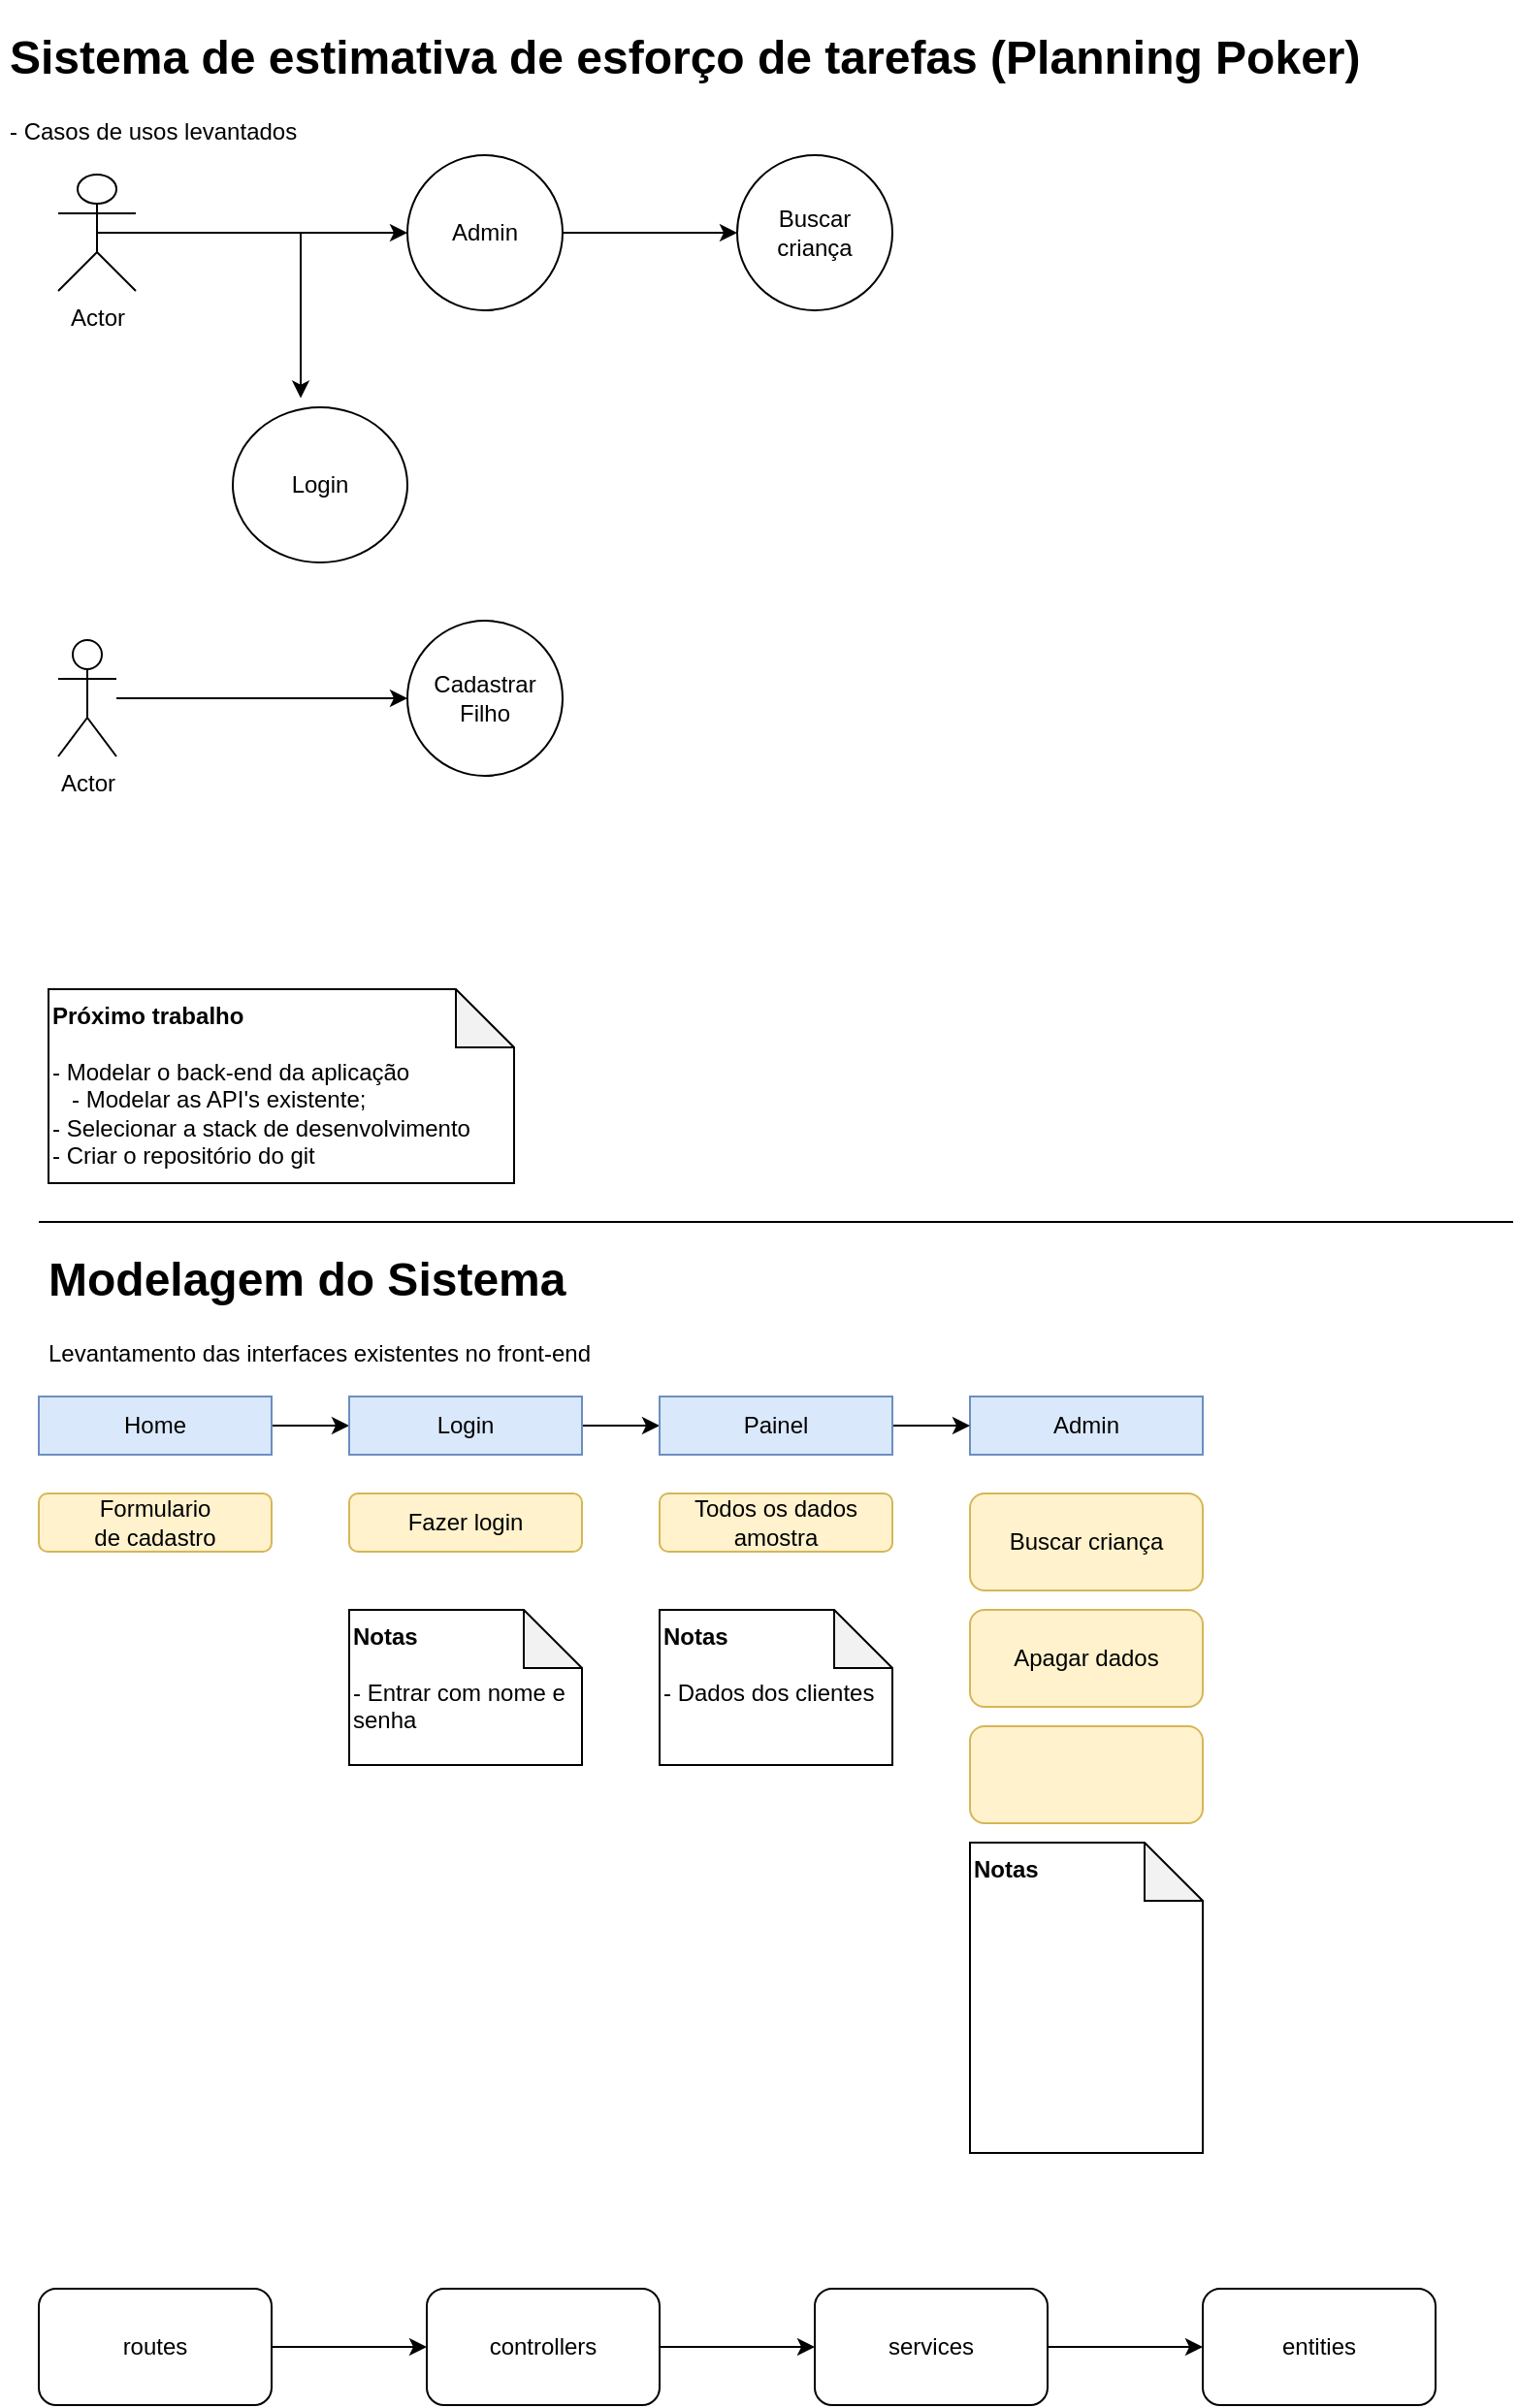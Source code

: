 <mxfile version="22.1.8" type="device">
  <diagram name="Page-1" id="IjB7B4lOEfMEQxcNMjZF">
    <mxGraphModel dx="832" dy="481" grid="1" gridSize="10" guides="1" tooltips="1" connect="1" arrows="1" fold="1" page="1" pageScale="1" pageWidth="827" pageHeight="1169" math="0" shadow="0">
      <root>
        <mxCell id="0" />
        <mxCell id="1" parent="0" />
        <mxCell id="GDiifOnbCZf64zUuV2Aj-7" style="rounded=0;orthogonalLoop=1;jettySize=auto;html=1;entryX=0;entryY=0.5;entryDx=0;entryDy=0;" parent="1" source="GDiifOnbCZf64zUuV2Aj-1" target="GDiifOnbCZf64zUuV2Aj-6" edge="1">
          <mxGeometry relative="1" as="geometry" />
        </mxCell>
        <mxCell id="GDiifOnbCZf64zUuV2Aj-1" value="Actor" style="shape=umlActor;verticalLabelPosition=bottom;verticalAlign=top;html=1;outlineConnect=0;" parent="1" vertex="1">
          <mxGeometry x="50" y="340" width="30" height="60" as="geometry" />
        </mxCell>
        <mxCell id="GDiifOnbCZf64zUuV2Aj-4" value="&lt;h1&gt;Sistema de estimativa de esforço de tarefas (Planning Poker)&lt;/h1&gt;&lt;p&gt;- Casos de usos levantados&lt;/p&gt;" style="text;html=1;strokeColor=none;fillColor=none;spacing=5;spacingTop=-20;whiteSpace=wrap;overflow=hidden;rounded=0;" parent="1" vertex="1">
          <mxGeometry x="20" y="20" width="770" height="80" as="geometry" />
        </mxCell>
        <mxCell id="GDiifOnbCZf64zUuV2Aj-6" value="Cadastrar Filho" style="ellipse;whiteSpace=wrap;html=1;aspect=fixed;" parent="1" vertex="1">
          <mxGeometry x="230" y="330" width="80" height="80" as="geometry" />
        </mxCell>
        <mxCell id="GDiifOnbCZf64zUuV2Aj-25" value="Login" style="ellipse;whiteSpace=wrap;html=1;" parent="1" vertex="1">
          <mxGeometry x="140" y="220" width="90" height="80" as="geometry" />
        </mxCell>
        <mxCell id="GDiifOnbCZf64zUuV2Aj-29" value="" style="endArrow=none;html=1;rounded=0;" parent="1" edge="1">
          <mxGeometry width="50" height="50" relative="1" as="geometry">
            <mxPoint x="40" y="640" as="sourcePoint" />
            <mxPoint x="800" y="640" as="targetPoint" />
          </mxGeometry>
        </mxCell>
        <mxCell id="GDiifOnbCZf64zUuV2Aj-30" value="&lt;h1&gt;Modelagem do Sistema&lt;/h1&gt;&lt;p&gt;Levantamento das interfaces existentes no front-end&lt;/p&gt;" style="text;html=1;strokeColor=none;fillColor=none;spacing=5;spacingTop=-20;whiteSpace=wrap;overflow=hidden;rounded=0;" parent="1" vertex="1">
          <mxGeometry x="40" y="650" width="710" height="70" as="geometry" />
        </mxCell>
        <mxCell id="GDiifOnbCZf64zUuV2Aj-31" value="Fazer login" style="rounded=1;whiteSpace=wrap;html=1;fillColor=#fff2cc;strokeColor=#d6b656;" parent="1" vertex="1">
          <mxGeometry x="200" y="780" width="120" height="30" as="geometry" />
        </mxCell>
        <mxCell id="GDiifOnbCZf64zUuV2Aj-35" style="edgeStyle=orthogonalEdgeStyle;rounded=0;orthogonalLoop=1;jettySize=auto;html=1;" parent="1" source="GDiifOnbCZf64zUuV2Aj-33" target="GDiifOnbCZf64zUuV2Aj-34" edge="1">
          <mxGeometry relative="1" as="geometry" />
        </mxCell>
        <mxCell id="GDiifOnbCZf64zUuV2Aj-33" value="Home" style="rounded=0;whiteSpace=wrap;html=1;fillColor=#dae8fc;strokeColor=#6c8ebf;" parent="1" vertex="1">
          <mxGeometry x="40" y="730" width="120" height="30" as="geometry" />
        </mxCell>
        <mxCell id="GDiifOnbCZf64zUuV2Aj-46" style="edgeStyle=orthogonalEdgeStyle;rounded=0;orthogonalLoop=1;jettySize=auto;html=1;entryX=0;entryY=0.5;entryDx=0;entryDy=0;" parent="1" source="GDiifOnbCZf64zUuV2Aj-34" target="GDiifOnbCZf64zUuV2Aj-44" edge="1">
          <mxGeometry relative="1" as="geometry" />
        </mxCell>
        <mxCell id="GDiifOnbCZf64zUuV2Aj-34" value="Login" style="rounded=0;whiteSpace=wrap;html=1;fillColor=#dae8fc;strokeColor=#6c8ebf;" parent="1" vertex="1">
          <mxGeometry x="200" y="730" width="120" height="30" as="geometry" />
        </mxCell>
        <mxCell id="GDiifOnbCZf64zUuV2Aj-36" value="Admin" style="rounded=0;whiteSpace=wrap;html=1;fillColor=#dae8fc;strokeColor=#6c8ebf;" parent="1" vertex="1">
          <mxGeometry x="520" y="730" width="120" height="30" as="geometry" />
        </mxCell>
        <mxCell id="GDiifOnbCZf64zUuV2Aj-37" value="Buscar criança" style="rounded=1;whiteSpace=wrap;html=1;fillColor=#fff2cc;strokeColor=#d6b656;" parent="1" vertex="1">
          <mxGeometry x="520" y="780" width="120" height="50" as="geometry" />
        </mxCell>
        <mxCell id="GDiifOnbCZf64zUuV2Aj-39" value="Apagar dados" style="rounded=1;whiteSpace=wrap;html=1;fillColor=#fff2cc;strokeColor=#d6b656;" parent="1" vertex="1">
          <mxGeometry x="520" y="840" width="120" height="50" as="geometry" />
        </mxCell>
        <mxCell id="GDiifOnbCZf64zUuV2Aj-47" style="edgeStyle=orthogonalEdgeStyle;rounded=0;orthogonalLoop=1;jettySize=auto;html=1;entryX=0;entryY=0.5;entryDx=0;entryDy=0;" parent="1" source="GDiifOnbCZf64zUuV2Aj-44" target="GDiifOnbCZf64zUuV2Aj-36" edge="1">
          <mxGeometry relative="1" as="geometry" />
        </mxCell>
        <mxCell id="GDiifOnbCZf64zUuV2Aj-44" value="Painel" style="rounded=0;whiteSpace=wrap;html=1;fillColor=#dae8fc;strokeColor=#6c8ebf;" parent="1" vertex="1">
          <mxGeometry x="360" y="730" width="120" height="30" as="geometry" />
        </mxCell>
        <mxCell id="GDiifOnbCZf64zUuV2Aj-45" value="Todos os dados amostra" style="rounded=1;whiteSpace=wrap;html=1;fillColor=#fff2cc;strokeColor=#d6b656;" parent="1" vertex="1">
          <mxGeometry x="360" y="780" width="120" height="30" as="geometry" />
        </mxCell>
        <mxCell id="GDiifOnbCZf64zUuV2Aj-50" value="Formulario &lt;br&gt;de cadastro" style="rounded=1;whiteSpace=wrap;html=1;fillColor=#fff2cc;strokeColor=#d6b656;" parent="1" vertex="1">
          <mxGeometry x="40" y="780" width="120" height="30" as="geometry" />
        </mxCell>
        <mxCell id="GDiifOnbCZf64zUuV2Aj-51" value="&lt;b&gt;Notas&lt;/b&gt;&lt;br&gt;&lt;br&gt;- Entrar com nome e senha" style="shape=note;whiteSpace=wrap;html=1;backgroundOutline=1;darkOpacity=0.05;horizontal=1;verticalAlign=top;align=left;" parent="1" vertex="1">
          <mxGeometry x="200" y="840" width="120" height="80" as="geometry" />
        </mxCell>
        <mxCell id="GDiifOnbCZf64zUuV2Aj-52" value="&lt;b&gt;Notas&lt;/b&gt;&lt;br&gt;&lt;br&gt;- Dados dos clientes" style="shape=note;whiteSpace=wrap;html=1;backgroundOutline=1;darkOpacity=0.05;horizontal=1;verticalAlign=top;align=left;" parent="1" vertex="1">
          <mxGeometry x="360" y="840" width="120" height="80" as="geometry" />
        </mxCell>
        <mxCell id="GDiifOnbCZf64zUuV2Aj-54" value="&lt;b&gt;Notas&lt;/b&gt;&lt;br&gt;&lt;br&gt;" style="shape=note;whiteSpace=wrap;html=1;backgroundOutline=1;darkOpacity=0.05;horizontal=1;verticalAlign=top;align=left;" parent="1" vertex="1">
          <mxGeometry x="520" y="960" width="120" height="160" as="geometry" />
        </mxCell>
        <mxCell id="GDiifOnbCZf64zUuV2Aj-55" value="" style="rounded=1;whiteSpace=wrap;html=1;fillColor=#fff2cc;strokeColor=#d6b656;" parent="1" vertex="1">
          <mxGeometry x="520" y="900" width="120" height="50" as="geometry" />
        </mxCell>
        <mxCell id="GDiifOnbCZf64zUuV2Aj-56" value="&lt;b&gt;Próximo trabalho&lt;/b&gt;&lt;br&gt;&lt;br&gt;- Modelar o back-end da aplicação&lt;br&gt;&amp;nbsp; &amp;nbsp;- Modelar as API&#39;s existente;&lt;br&gt;- Selecionar a stack de desenvolvimento&lt;br&gt;- Criar o repositório do git" style="shape=note;whiteSpace=wrap;html=1;backgroundOutline=1;darkOpacity=0.05;verticalAlign=top;align=left;" parent="1" vertex="1">
          <mxGeometry x="45" y="520" width="240" height="100" as="geometry" />
        </mxCell>
        <mxCell id="4" value="" style="edgeStyle=none;html=1;" parent="1" source="2" target="3" edge="1">
          <mxGeometry relative="1" as="geometry" />
        </mxCell>
        <mxCell id="2" value="routes" style="rounded=1;whiteSpace=wrap;html=1;" parent="1" vertex="1">
          <mxGeometry x="40" y="1190" width="120" height="60" as="geometry" />
        </mxCell>
        <mxCell id="6" value="" style="edgeStyle=none;html=1;" parent="1" source="3" target="5" edge="1">
          <mxGeometry relative="1" as="geometry" />
        </mxCell>
        <mxCell id="3" value="controllers" style="rounded=1;whiteSpace=wrap;html=1;" parent="1" vertex="1">
          <mxGeometry x="240" y="1190" width="120" height="60" as="geometry" />
        </mxCell>
        <mxCell id="8" value="" style="edgeStyle=none;html=1;" parent="1" source="5" target="7" edge="1">
          <mxGeometry relative="1" as="geometry" />
        </mxCell>
        <mxCell id="5" value="services" style="rounded=1;whiteSpace=wrap;html=1;" parent="1" vertex="1">
          <mxGeometry x="440" y="1190" width="120" height="60" as="geometry" />
        </mxCell>
        <mxCell id="7" value="entities" style="rounded=1;whiteSpace=wrap;html=1;" parent="1" vertex="1">
          <mxGeometry x="640" y="1190" width="120" height="60" as="geometry" />
        </mxCell>
        <mxCell id="hEYuwWlpy40gbzaxoRJr-24" style="edgeStyle=orthogonalEdgeStyle;rounded=0;orthogonalLoop=1;jettySize=auto;html=1;exitX=0.5;exitY=0.5;exitDx=0;exitDy=0;exitPerimeter=0;" edge="1" parent="1" source="hEYuwWlpy40gbzaxoRJr-8" target="hEYuwWlpy40gbzaxoRJr-13">
          <mxGeometry relative="1" as="geometry" />
        </mxCell>
        <mxCell id="hEYuwWlpy40gbzaxoRJr-8" value="Actor" style="shape=umlActor;verticalLabelPosition=bottom;verticalAlign=top;html=1;outlineConnect=0;" vertex="1" parent="1">
          <mxGeometry x="50" y="100" width="40" height="60" as="geometry" />
        </mxCell>
        <mxCell id="hEYuwWlpy40gbzaxoRJr-16" style="edgeStyle=orthogonalEdgeStyle;rounded=0;orthogonalLoop=1;jettySize=auto;html=1;exitX=1;exitY=0.5;exitDx=0;exitDy=0;entryX=0;entryY=0.5;entryDx=0;entryDy=0;" edge="1" parent="1" source="hEYuwWlpy40gbzaxoRJr-13" target="hEYuwWlpy40gbzaxoRJr-15">
          <mxGeometry relative="1" as="geometry">
            <mxPoint x="380" y="130" as="targetPoint" />
          </mxGeometry>
        </mxCell>
        <mxCell id="hEYuwWlpy40gbzaxoRJr-13" value="Admin" style="ellipse;whiteSpace=wrap;html=1;aspect=fixed;" vertex="1" parent="1">
          <mxGeometry x="230" y="90" width="80" height="80" as="geometry" />
        </mxCell>
        <mxCell id="hEYuwWlpy40gbzaxoRJr-15" value="Buscar criança&lt;br&gt;" style="ellipse;whiteSpace=wrap;html=1;aspect=fixed;" vertex="1" parent="1">
          <mxGeometry x="400" y="90" width="80" height="80" as="geometry" />
        </mxCell>
        <mxCell id="hEYuwWlpy40gbzaxoRJr-23" style="edgeStyle=orthogonalEdgeStyle;rounded=0;orthogonalLoop=1;jettySize=auto;html=1;exitX=0.5;exitY=0.5;exitDx=0;exitDy=0;exitPerimeter=0;entryX=0.389;entryY=-0.059;entryDx=0;entryDy=0;entryPerimeter=0;" edge="1" parent="1" source="hEYuwWlpy40gbzaxoRJr-8" target="GDiifOnbCZf64zUuV2Aj-25">
          <mxGeometry relative="1" as="geometry" />
        </mxCell>
      </root>
    </mxGraphModel>
  </diagram>
</mxfile>
